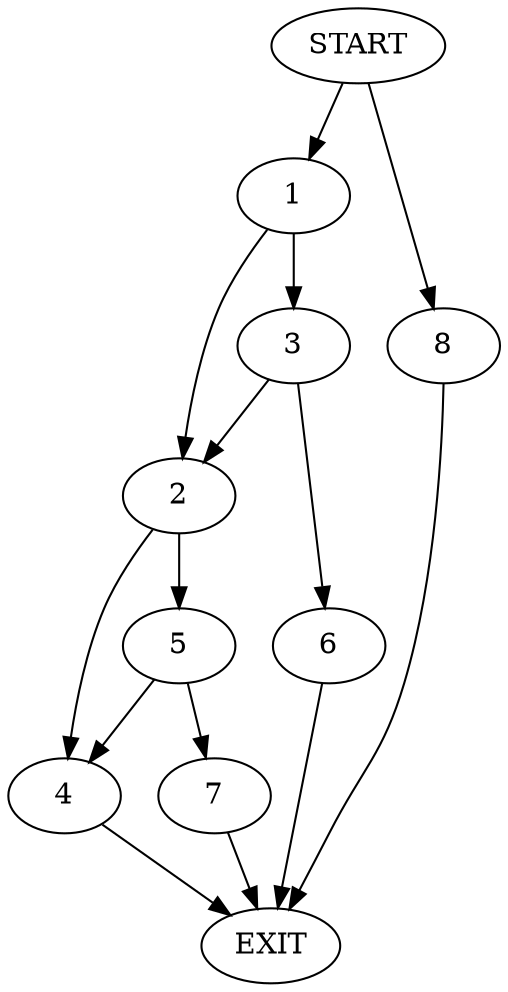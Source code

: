digraph {
0 [label="START"]
9 [label="EXIT"]
0 -> 1
1 -> 2
1 -> 3
2 -> 4
2 -> 5
3 -> 6
3 -> 2
6 -> 9
5 -> 7
5 -> 4
4 -> 9
7 -> 9
0 -> 8
8 -> 9
}
